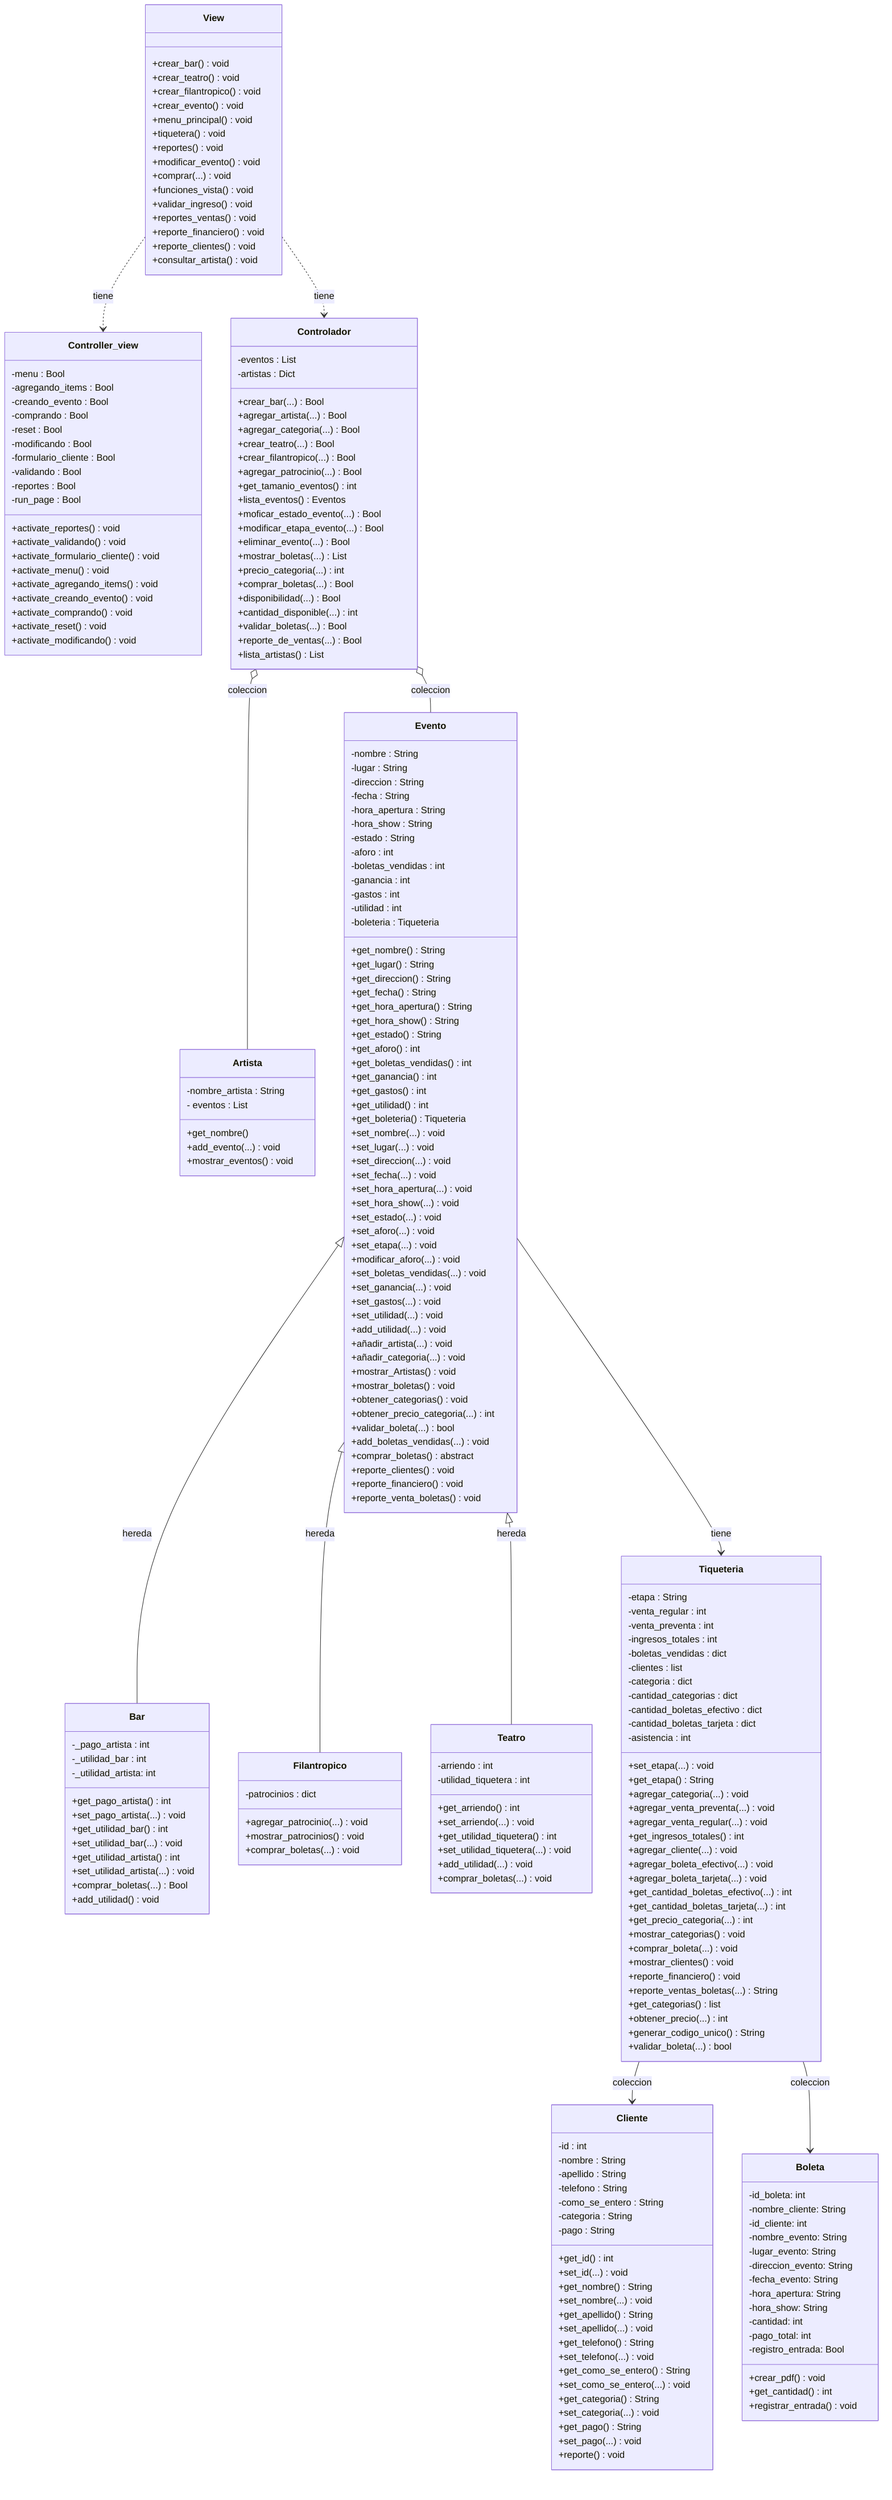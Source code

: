classDiagram
    class View {
        +crear_bar() void
        +crear_teatro() void
        +crear_filantropico() void
        +crear_evento() void
        +menu_principal() void
        +tiquetera() void
        +reportes() void
        +modificar_evento() void
        +comprar(...) void
        +funciones_vista() void
        +validar_ingreso() void
        +reportes_ventas() void
        +reporte_financiero() void
        +reporte_clientes() void
        +consultar_artista() void
    }
    class Controller_view {
        -menu : Bool
        -agregando_items : Bool
        -creando_evento : Bool
        -comprando : Bool
        -reset : Bool
        -modificando : Bool
        -formulario_cliente : Bool
        -validando : Bool
        -reportes : Bool
        -run_page : Bool
        +activate_reportes() void
        +activate_validando() void
        +activate_formulario_cliente() void
        +activate_menu() void
        +activate_agregando_items() void
        +activate_creando_evento() void
        +activate_comprando() void
        +activate_reset() void
        +activate_modificando() void
    }
    class Controlador {
        -eventos : List
        -artistas : Dict
        +crear_bar(...) Bool
        +agregar_artista(...) Bool
        +agregar_categoria(...) Bool
        +crear_teatro(...) Bool
        +crear_filantropico(...) Bool
        +agregar_patrocinio(...) Bool
        +get_tamanio_eventos() int
        +lista_eventos() Eventos
        +moficar_estado_evento(...) Bool
        +modificar_etapa_evento(...) Bool
        +eliminar_evento(...) Bool
        +mostrar_boletas(...) List
        +precio_categoria(...) int
        +comprar_boletas(...) Bool
        +disponibilidad(...) Bool
        +cantidad_disponible(...) int
        +validar_boletas(...) Bool
        +reporte_de_ventas(...) Bool
        +lista_artistas() List
    }
    class Artista {
        -nombre_artista : String
        - eventos : List
        +get_nombre()
        +add_evento(...) void
        +mostrar_eventos() void
    }
    class Bar {
        -_pago_artista : int
        -_utilidad_bar : int
        -_utilidad_artista: int
        +get_pago_artista() int
        +set_pago_artista(...) void
        +get_utilidad_bar() int
        +set_utilidad_bar(...) void
        +get_utilidad_artista() int
        +set_utilidad_artista(...) void
        +comprar_boletas(...) Bool
        +add_utilidad() void
    }
    class Cliente {
        -id : int
        -nombre : String
        -apellido : String
        -telefono : String
        -como_se_entero : String
        -categoria : String
        -pago : String
        +get_id() int
        +set_id(...) void
        +get_nombre() String
        +set_nombre(...) void
        +get_apellido() String
        +set_apellido(...) void
        +get_telefono() String
        +set_telefono(...) void
        +get_como_se_entero() String
        +set_como_se_entero(...) void
        +get_categoria() String
        +set_categoria(...) void
        +get_pago() String
        +set_pago(...) void
        +reporte() void
    }
    class Evento {
        -nombre : String
        -lugar : String
        -direccion : String
        -fecha : String
        -hora_apertura : String
        -hora_show : String
        -estado : String
        -aforo : int
        -boletas_vendidas : int
        -ganancia : int
        -gastos : int
        -utilidad : int
        -boleteria : Tiqueteria
        +get_nombre() String
        +get_lugar() String
        +get_direccion() String
        +get_fecha() String
        +get_hora_apertura() String
        +get_hora_show() String
        +get_estado() String
        +get_aforo() int
        +get_boletas_vendidas() int
        +get_ganancia() int
        +get_gastos() int
        +get_utilidad() int
        +get_boleteria() Tiqueteria
        +set_nombre(...) void
        +set_lugar(...) void
        +set_direccion(...) void
        +set_fecha(...) void
        +set_hora_apertura(...) void
        +set_hora_show(...) void
        +set_estado(...) void
        +set_aforo(...) void
        +set_etapa(...) void
        +modificar_aforo(...) void
        +set_boletas_vendidas(...) void
        +set_ganancia(...) void
        +set_gastos(...) void
        +set_utilidad(...) void
        +add_utilidad(...) void
        +añadir_artista(...) void
        +añadir_categoria(...) void
        +mostrar_Artistas() void
        +mostrar_boletas() void
        +obtener_categorias() void
        +obtener_precio_categoria(...) int
        +validar_boleta(...) bool
        +add_boletas_vendidas(...) void
        +comprar_boletas() abstract
        +reporte_clientes() void
        +reporte_financiero() void
        +reporte_venta_boletas() void
    }
    class Filantropico {
        -patrocinios : dict
        +agregar_patrocinio(...) void
        +mostrar_patrocinios() void
        +comprar_boletas(...) void
    }
    class Teatro {
        -arriendo : int
        -utilidad_tiquetera : int
        +get_arriendo() int
        +set_arriendo(...) void
        +get_utilidad_tiquetera() int
        +set_utilidad_tiquetera(...) void
        +add_utilidad(...) void
        +comprar_boletas(...) void
    }
    class Tiqueteria {
        -etapa : String
        -venta_regular : int
        -venta_preventa : int
        -ingresos_totales : int
        -boletas_vendidas : dict
        -clientes : list
        -categoria : dict
        -cantidad_categorias : dict
        -cantidad_boletas_efectivo : dict
        -cantidad_boletas_tarjeta : dict
        -asistencia : int
        +set_etapa(...) void
        +get_etapa() String
        +agregar_categoria(...) void
        +agregar_venta_preventa(...) void
        +agregar_venta_regular(...) void
        +get_ingresos_totales() int
        +agregar_cliente(...) void
        +agregar_boleta_efectivo(...) void
        +agregar_boleta_tarjeta(...) void
        +get_cantidad_boletas_efectivo(...) int
        +get_cantidad_boletas_tarjeta(...) int
        +get_precio_categoria(...) int
        +mostrar_categorias() void
        +comprar_boleta(...) void
        +mostrar_clientes() void
        +reporte_financiero() void
        +reporte_ventas_boletas(...) String
        +get_categorias() list
        +obtener_precio(...) int
        +generar_codigo_unico() String
        +validar_boleta(...) bool
    }
    class Boleta {
        -id_boleta: int
        -nombre_cliente: String
        -id_cliente: int
        -nombre_evento: String
        -lugar_evento: String
        -direccion_evento: String
        -fecha_evento: String
        -hora_apertura: String
        -hora_show: String
        -cantidad: int
        -pago_total: int
        -registro_entrada: Bool
        +crear_pdf() void
        +get_cantidad() int
        +registrar_entrada() void
    }

View ..> Controller_view : tiene
View ..> Controlador : tiene

Controlador o-- Artista : coleccion
Controlador o-- Evento : coleccion

Evento <|-- Bar : hereda
Evento <|-- Filantropico : hereda
Evento <|-- Teatro : hereda
Evento --> Tiqueteria : tiene

Tiqueteria --> Cliente : coleccion
Tiqueteria --> Boleta : coleccion